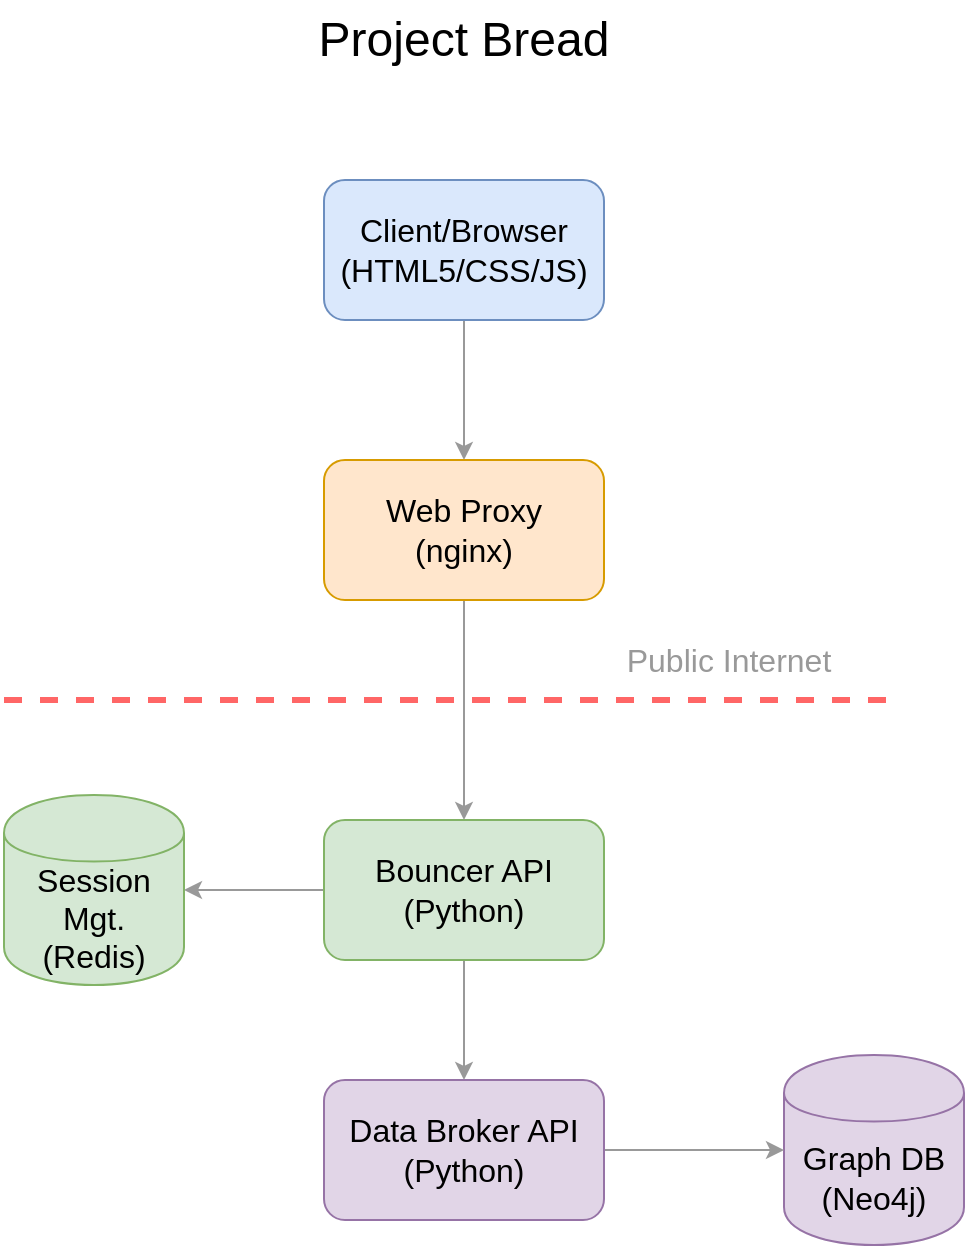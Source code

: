 <mxfile version="13.5.7" type="device" pages="2"><diagram id="SORW6te6ZijzW7Sa3rTF" name="System Architecture"><mxGraphModel dx="1030" dy="798" grid="1" gridSize="10" guides="1" tooltips="1" connect="1" arrows="1" fold="1" page="1" pageScale="1" pageWidth="1100" pageHeight="850" math="0" shadow="0"><root><mxCell id="0"/><mxCell id="1" parent="0"/><mxCell id="Gj_y_oEYTXj2OiNyQSiw-8" value="" style="edgeStyle=orthogonalEdgeStyle;rounded=0;html=1;jettySize=auto;orthogonalLoop=1;strokeColor=#999999;" parent="1" source="Gj_y_oEYTXj2OiNyQSiw-1" target="Gj_y_oEYTXj2OiNyQSiw-2" edge="1"><mxGeometry relative="1" as="geometry"/></mxCell><mxCell id="Gj_y_oEYTXj2OiNyQSiw-1" value="Client/Browser&lt;br style=&quot;font-size: 16px;&quot;&gt;(HTML5/CSS/JS)&lt;br style=&quot;font-size: 16px;&quot;&gt;" style="rounded=1;whiteSpace=wrap;html=1;fillColor=#dae8fc;strokeColor=#6c8ebf;fontSize=16;" parent="1" vertex="1"><mxGeometry x="420" y="140" width="140" height="70" as="geometry"/></mxCell><mxCell id="Gj_y_oEYTXj2OiNyQSiw-7" value="" style="edgeStyle=orthogonalEdgeStyle;rounded=0;html=1;jettySize=auto;orthogonalLoop=1;strokeColor=#999999;" parent="1" source="Gj_y_oEYTXj2OiNyQSiw-2" target="Gj_y_oEYTXj2OiNyQSiw-3" edge="1"><mxGeometry relative="1" as="geometry"/></mxCell><mxCell id="Gj_y_oEYTXj2OiNyQSiw-2" value="Web Proxy&lt;br style=&quot;font-size: 16px;&quot;&gt;(nginx)&lt;br style=&quot;font-size: 16px;&quot;&gt;" style="rounded=1;whiteSpace=wrap;html=1;fillColor=#ffe6cc;strokeColor=#d79b00;fontSize=16;" parent="1" vertex="1"><mxGeometry x="420" y="280" width="140" height="70" as="geometry"/></mxCell><mxCell id="MSVeFtLDLFTKkZUg_-Br-6" value="" style="edgeStyle=orthogonalEdgeStyle;rounded=0;orthogonalLoop=1;jettySize=auto;html=1;strokeColor=#999999;" parent="1" source="Gj_y_oEYTXj2OiNyQSiw-3" target="MSVeFtLDLFTKkZUg_-Br-4" edge="1"><mxGeometry relative="1" as="geometry"/></mxCell><mxCell id="MSVeFtLDLFTKkZUg_-Br-8" value="" style="edgeStyle=orthogonalEdgeStyle;rounded=0;orthogonalLoop=1;jettySize=auto;html=1;strokeColor=#999999;" parent="1" source="Gj_y_oEYTXj2OiNyQSiw-3" target="MSVeFtLDLFTKkZUg_-Br-7" edge="1"><mxGeometry relative="1" as="geometry"/></mxCell><mxCell id="Gj_y_oEYTXj2OiNyQSiw-3" value="Bouncer API (Python)" style="rounded=1;whiteSpace=wrap;html=1;fillColor=#d5e8d4;strokeColor=#82b366;fontSize=16;" parent="1" vertex="1"><mxGeometry x="420" y="460" width="140" height="70" as="geometry"/></mxCell><mxCell id="Gj_y_oEYTXj2OiNyQSiw-5" value="Graph DB&lt;br style=&quot;font-size: 16px;&quot;&gt;(Neo4j)&lt;br style=&quot;font-size: 16px;&quot;&gt;" style="shape=cylinder;whiteSpace=wrap;html=1;boundedLbl=1;backgroundOutline=1;fillColor=#e1d5e7;strokeColor=#9673a6;fontSize=16;" parent="1" vertex="1"><mxGeometry x="650" y="577.5" width="90" height="95" as="geometry"/></mxCell><mxCell id="Gj_y_oEYTXj2OiNyQSiw-11" value="&lt;font style=&quot;font-size: 24px&quot;&gt;Project Bread&lt;/font&gt;" style="text;html=1;strokeColor=none;fillColor=none;align=center;verticalAlign=middle;whiteSpace=wrap;rounded=0;" parent="1" vertex="1"><mxGeometry x="380" y="50" width="220" height="40" as="geometry"/></mxCell><mxCell id="MSVeFtLDLFTKkZUg_-Br-5" value="" style="edgeStyle=orthogonalEdgeStyle;rounded=0;orthogonalLoop=1;jettySize=auto;html=1;strokeColor=#999999;" parent="1" source="MSVeFtLDLFTKkZUg_-Br-4" target="Gj_y_oEYTXj2OiNyQSiw-5" edge="1"><mxGeometry relative="1" as="geometry"/></mxCell><mxCell id="MSVeFtLDLFTKkZUg_-Br-4" value="Data Broker API &lt;br style=&quot;font-size: 16px&quot;&gt;(Python)" style="rounded=1;whiteSpace=wrap;html=1;fillColor=#e1d5e7;strokeColor=#9673a6;fontSize=16;" parent="1" vertex="1"><mxGeometry x="420" y="590" width="140" height="70" as="geometry"/></mxCell><mxCell id="MSVeFtLDLFTKkZUg_-Br-7" value="Session Mgt.&lt;br style=&quot;font-size: 16px&quot;&gt;(Redis)" style="shape=cylinder;whiteSpace=wrap;html=1;boundedLbl=1;backgroundOutline=1;fillColor=#d5e8d4;strokeColor=#82b366;fontSize=16;" parent="1" vertex="1"><mxGeometry x="260" y="447.5" width="90" height="95" as="geometry"/></mxCell><mxCell id="ayYCSS_tSvqNe3JbnPqZ-1" value="" style="endArrow=none;dashed=1;html=1;strokeWidth=3;strokeColor=#FF6666;" parent="1" edge="1"><mxGeometry width="50" height="50" relative="1" as="geometry"><mxPoint x="260" y="400" as="sourcePoint"/><mxPoint x="710" y="400" as="targetPoint"/></mxGeometry></mxCell><mxCell id="L5XSBrJNtv6-PftYK56w-1" value="Public Internet" style="edgeLabel;html=1;align=center;verticalAlign=middle;resizable=0;points=[];fontSize=16;fontColor=#999999;" parent="ayYCSS_tSvqNe3JbnPqZ-1" vertex="1" connectable="0"><mxGeometry x="0.609" relative="1" as="geometry"><mxPoint y="-20" as="offset"/></mxGeometry></mxCell></root></mxGraphModel></diagram><diagram id="VmPwvzFuQgtQzt27LM9F" name="Data Model"><mxGraphModel dx="1030" dy="798" grid="1" gridSize="10" guides="1" tooltips="1" connect="1" arrows="1" fold="1" page="1" pageScale="1" pageWidth="1100" pageHeight="850" math="0" shadow="0"><root><mxCell id="AB_4N526wy73Pyvmcmg3-0"/><mxCell id="AB_4N526wy73Pyvmcmg3-1" parent="AB_4N526wy73Pyvmcmg3-0"/><mxCell id="D2cp0WGvQJrEFMtuuf-g-0" value="User" style="ellipse;whiteSpace=wrap;html=1;aspect=fixed;fontSize=16;fontColor=#333333;strokeWidth=6;strokeColor=#FF6666;fillColor=#E6E6E6;" parent="AB_4N526wy73Pyvmcmg3-1" vertex="1"><mxGeometry x="605" y="440" width="100" height="100" as="geometry"/></mxCell><mxCell id="D2cp0WGvQJrEFMtuuf-g-1" value="Project" style="ellipse;whiteSpace=wrap;html=1;aspect=fixed;fontSize=16;fillColor=#fff2cc;strokeColor=#d6b656;" parent="AB_4N526wy73Pyvmcmg3-1" vertex="1"><mxGeometry x="375" y="340" width="100" height="100" as="geometry"/></mxCell><mxCell id="D2cp0WGvQJrEFMtuuf-g-2" value="Contributor" style="ellipse;whiteSpace=wrap;html=1;aspect=fixed;fontSize=16;fillColor=#e1d5e7;strokeColor=#9673a6;" parent="AB_4N526wy73Pyvmcmg3-1" vertex="1"><mxGeometry x="775" y="240" width="100" height="100" as="geometry"/></mxCell><mxCell id="D2cp0WGvQJrEFMtuuf-g-3" value="" style="endArrow=classic;html=1;fontSize=16;exitX=0.01;exitY=0.32;exitDx=0;exitDy=0;exitPerimeter=0;strokeColor=#999999;" parent="AB_4N526wy73Pyvmcmg3-1" source="D2cp0WGvQJrEFMtuuf-g-0" target="D2cp0WGvQJrEFMtuuf-g-1" edge="1"><mxGeometry width="50" height="50" relative="1" as="geometry"><mxPoint x="635" y="570" as="sourcePoint"/><mxPoint x="685" y="520" as="targetPoint"/></mxGeometry></mxCell><mxCell id="D2cp0WGvQJrEFMtuuf-g-4" value="MANAGE" style="edgeLabel;html=1;align=center;verticalAlign=middle;resizable=0;points=[];fontSize=12;fontColor=#999999;" parent="D2cp0WGvQJrEFMtuuf-g-3" vertex="1" connectable="0"><mxGeometry x="0.221" y="1" relative="1" as="geometry"><mxPoint x="22.3" y="4.64" as="offset"/></mxGeometry></mxCell><mxCell id="D2cp0WGvQJrEFMtuuf-g-5" value="" style="endArrow=classic;html=1;fontSize=16;entryX=0.33;entryY=0.96;entryDx=0;entryDy=0;exitX=1;exitY=0;exitDx=0;exitDy=0;horizontal=1;entryPerimeter=0;strokeColor=#999999;" parent="AB_4N526wy73Pyvmcmg3-1" source="D2cp0WGvQJrEFMtuuf-g-0" target="D2cp0WGvQJrEFMtuuf-g-2" edge="1"><mxGeometry width="50" height="50" relative="1" as="geometry"><mxPoint x="635" y="570" as="sourcePoint"/><mxPoint x="685" y="520" as="targetPoint"/></mxGeometry></mxCell><mxCell id="D2cp0WGvQJrEFMtuuf-g-6" value="IS_CONTRIBUTOR" style="edgeLabel;html=1;align=center;verticalAlign=middle;resizable=0;points=[];fontSize=12;fontColor=#999999;" parent="D2cp0WGvQJrEFMtuuf-g-5" vertex="1" connectable="0"><mxGeometry x="-0.155" y="1" relative="1" as="geometry"><mxPoint x="13.36" y="-13.52" as="offset"/></mxGeometry></mxCell><mxCell id="D2cp0WGvQJrEFMtuuf-g-7" value="" style="endArrow=classic;html=1;fontSize=14;strokeColor=#999999;" parent="AB_4N526wy73Pyvmcmg3-1" source="D2cp0WGvQJrEFMtuuf-g-1" target="D2cp0WGvQJrEFMtuuf-g-2" edge="1"><mxGeometry width="50" height="50" relative="1" as="geometry"><mxPoint x="635" y="570" as="sourcePoint"/><mxPoint x="685" y="520" as="targetPoint"/></mxGeometry></mxCell><mxCell id="D2cp0WGvQJrEFMtuuf-g-8" value="NEED_CONTRIBUTOR" style="edgeLabel;html=1;align=center;verticalAlign=middle;resizable=0;points=[];fontSize=12;fontColor=#999999;" parent="D2cp0WGvQJrEFMtuuf-g-7" vertex="1" connectable="0"><mxGeometry x="-0.096" y="3" relative="1" as="geometry"><mxPoint x="60.42" y="-10.82" as="offset"/></mxGeometry></mxCell><mxCell id="D2cp0WGvQJrEFMtuuf-g-9" value="&lt;ul&gt;&lt;li&gt;&lt;span&gt;&lt;i&gt;uuid&lt;/i&gt;&lt;/span&gt;&lt;/li&gt;&lt;li&gt;&lt;span&gt;username&lt;/span&gt;&lt;br&gt;&lt;/li&gt;&lt;li&gt;&lt;span&gt;&lt;i&gt;passwd&lt;/i&gt;&lt;/span&gt;&lt;/li&gt;&lt;li&gt;&lt;i&gt;f_name&lt;/i&gt;&lt;/li&gt;&lt;li&gt;&lt;i&gt;l_name&lt;/i&gt;&lt;/li&gt;&lt;li&gt;&lt;i&gt;status&lt;/i&gt; (&quot;A&quot; [active], &quot;S&quot; [suspended], &quot;I&quot; [inactive])&lt;/li&gt;&lt;li&gt;&lt;i&gt;email&lt;/i&gt;&lt;/li&gt;&lt;li&gt;description&lt;/li&gt;&lt;li&gt;&lt;i&gt;dob&lt;/i&gt;&lt;/li&gt;&lt;li&gt;last_logged_in_ts&lt;/li&gt;&lt;li&gt;member_since_ts&lt;/li&gt;&lt;/ul&gt;" style="text;strokeColor=none;fillColor=none;html=1;whiteSpace=wrap;verticalAlign=middle;overflow=hidden;fontSize=14;fontColor=#999999;" parent="AB_4N526wy73Pyvmcmg3-1" vertex="1"><mxGeometry x="575" y="540" width="175" height="240" as="geometry"/></mxCell><mxCell id="D2cp0WGvQJrEFMtuuf-g-10" value="&lt;ul&gt;&lt;li&gt;&lt;span&gt;&lt;i&gt;uuid&lt;/i&gt;&lt;/span&gt;&lt;/li&gt;&lt;li&gt;&lt;i&gt;display_name&lt;/i&gt;&lt;/li&gt;&lt;li&gt;&lt;i&gt;status (&lt;/i&gt;&quot;A&quot; [active], &quot;S&quot; [suspended], &quot;R&quot; [recruiting], &quot;C&quot; [complete], &quot;I&quot; [in progress])&lt;/li&gt;&lt;li&gt;is_flagged&lt;/li&gt;&lt;li&gt;flagged_reason&lt;/li&gt;&lt;li&gt;&lt;span&gt;&lt;i&gt;description&lt;/i&gt;&lt;/span&gt;&lt;br&gt;&lt;/li&gt;&lt;li&gt;&lt;span&gt;created_ts&lt;/span&gt;&lt;br&gt;&lt;/li&gt;&lt;li&gt;deadline_ts&lt;/li&gt;&lt;/ul&gt;" style="text;strokeColor=none;fillColor=none;html=1;whiteSpace=wrap;verticalAlign=middle;overflow=hidden;fontSize=14;fontColor=#999999;" parent="AB_4N526wy73Pyvmcmg3-1" vertex="1"><mxGeometry x="140" y="303.44" width="230" height="206.56" as="geometry"/></mxCell><mxCell id="D2cp0WGvQJrEFMtuuf-g-11" value="&lt;ul&gt;&lt;li&gt;&lt;span&gt;&lt;i&gt;uuid&lt;/i&gt;&lt;/span&gt;&lt;/li&gt;&lt;li&gt;&lt;i&gt;display_name&lt;/i&gt;&lt;/li&gt;&lt;li&gt;&lt;i&gt;status&lt;/i&gt; (&quot;A&quot; [active], &quot;I&quot; [inactive], &quot;F&quot; [filled])&lt;/li&gt;&lt;li&gt;&lt;i&gt;role&lt;/i&gt; (&quot;Software Engineer&quot;, etc.)&lt;/li&gt;&lt;li&gt;description&lt;/li&gt;&lt;li&gt;needed_by_ts&lt;/li&gt;&lt;/ul&gt;" style="text;strokeColor=none;fillColor=none;html=1;whiteSpace=wrap;verticalAlign=middle;overflow=hidden;fontSize=14;fontColor=#999999;" parent="AB_4N526wy73Pyvmcmg3-1" vertex="1"><mxGeometry x="865" y="210" width="205" height="160" as="geometry"/></mxCell><mxCell id="D2cp0WGvQJrEFMtuuf-g-12" value="Organization" style="ellipse;whiteSpace=wrap;html=1;aspect=fixed;fontSize=16;fillColor=#dae8fc;strokeColor=#6c8ebf;" parent="AB_4N526wy73Pyvmcmg3-1" vertex="1"><mxGeometry x="450" y="130" width="100" height="100" as="geometry"/></mxCell><mxCell id="D2cp0WGvQJrEFMtuuf-g-13" value="MEMBER_OF" style="endArrow=classic;html=1;fontSize=12;entryX=0.78;entryY=0.93;entryDx=0;entryDy=0;fontColor=#999999;strokeColor=#999999;exitX=0.3;exitY=0;exitDx=0;exitDy=0;exitPerimeter=0;entryPerimeter=0;" parent="AB_4N526wy73Pyvmcmg3-1" source="D2cp0WGvQJrEFMtuuf-g-0" target="D2cp0WGvQJrEFMtuuf-g-12" edge="1"><mxGeometry x="0.46" y="-3" width="50" height="50" relative="1" as="geometry"><mxPoint x="690" y="522" as="sourcePoint"/><mxPoint x="685" y="520" as="targetPoint"/><mxPoint x="1" as="offset"/></mxGeometry></mxCell><mxCell id="D2cp0WGvQJrEFMtuuf-g-14" value="&lt;ul&gt;&lt;li&gt;&lt;span&gt;&lt;i&gt;uuid&lt;/i&gt;&lt;/span&gt;&lt;/li&gt;&lt;li&gt;&lt;i&gt;type&lt;/i&gt; (&quot;U&quot; [university], &quot;NP&quot; [non-profit], &quot;B&quot; [business], &quot;O&quot; [organization/team])&lt;/li&gt;&lt;li&gt;&lt;i&gt;display_name&lt;/i&gt;&lt;/li&gt;&lt;li&gt;description&lt;/li&gt;&lt;/ul&gt;" style="text;strokeColor=none;fillColor=none;html=1;whiteSpace=wrap;verticalAlign=middle;overflow=hidden;fontSize=14;fontColor=#999999;" parent="AB_4N526wy73Pyvmcmg3-1" vertex="1"><mxGeometry x="530" y="115" width="220" height="130" as="geometry"/></mxCell><mxCell id="eaFMJsh7pb2iw2YPRSe8-0" value="Place" style="ellipse;whiteSpace=wrap;html=1;aspect=fixed;fontSize=16;fillColor=#d5e8d4;strokeColor=#82b366;" parent="AB_4N526wy73Pyvmcmg3-1" vertex="1"><mxGeometry x="375" y="580" width="100" height="100" as="geometry"/></mxCell><mxCell id="eaFMJsh7pb2iw2YPRSe8-1" value="RESIDE_IN" style="endArrow=classic;html=1;exitX=0.09;exitY=0.82;exitDx=0;exitDy=0;exitPerimeter=0;fontSize=12;fontColor=#999999;strokeColor=#999999;" parent="AB_4N526wy73Pyvmcmg3-1" source="D2cp0WGvQJrEFMtuuf-g-0" target="eaFMJsh7pb2iw2YPRSe8-0" edge="1"><mxGeometry x="-0.061" y="-1" width="50" height="50" relative="1" as="geometry"><mxPoint x="635" y="570" as="sourcePoint"/><mxPoint x="515" y="620" as="targetPoint"/><mxPoint as="offset"/></mxGeometry></mxCell><mxCell id="eaFMJsh7pb2iw2YPRSe8-2" value="&lt;ul&gt;&lt;li&gt;&lt;span&gt;&lt;i&gt;uuid&lt;/i&gt;&lt;/span&gt;&lt;/li&gt;&lt;li&gt;&lt;i&gt;city&lt;/i&gt;&lt;/li&gt;&lt;li&gt;province&lt;/li&gt;&lt;li&gt;zipcode&lt;/li&gt;&lt;/ul&gt;" style="text;strokeColor=none;fillColor=none;html=1;whiteSpace=wrap;verticalAlign=middle;overflow=hidden;fontSize=14;fontColor=#999999;" parent="AB_4N526wy73Pyvmcmg3-1" vertex="1"><mxGeometry x="370" y="673" width="110" height="97" as="geometry"/></mxCell><mxCell id="eaFMJsh7pb2iw2YPRSe8-8" value="&lt;ul&gt;&lt;li&gt;&lt;i&gt;role&lt;/i&gt; (&quot;OWNER&quot;, &quot;DELEGATE&quot;)&lt;/li&gt;&lt;/ul&gt;" style="text;strokeColor=none;fillColor=none;html=1;whiteSpace=wrap;verticalAlign=middle;overflow=hidden;fontSize=14;fontColor=#999999;" parent="AB_4N526wy73Pyvmcmg3-1" vertex="1"><mxGeometry x="435" y="450" width="170" height="65" as="geometry"/></mxCell><mxCell id="eaFMJsh7pb2iw2YPRSe8-12" value="Country" style="ellipse;whiteSpace=wrap;html=1;aspect=fixed;fontSize=16;fillColor=#bac8d3;strokeColor=#23445d;" parent="AB_4N526wy73Pyvmcmg3-1" vertex="1"><mxGeometry x="150" y="540" width="100" height="100" as="geometry"/></mxCell><mxCell id="eaFMJsh7pb2iw2YPRSe8-13" value="LOCATED_IN" style="endArrow=classic;html=1;exitX=0.02;exitY=0.4;exitDx=0;exitDy=0;fontSize=12;fontColor=#999999;entryX=1;entryY=0.5;entryDx=0;entryDy=0;exitPerimeter=0;strokeColor=#999999;" parent="AB_4N526wy73Pyvmcmg3-1" source="eaFMJsh7pb2iw2YPRSe8-0" target="eaFMJsh7pb2iw2YPRSe8-12" edge="1"><mxGeometry x="-0.044" y="-16" width="50" height="50" relative="1" as="geometry"><mxPoint x="624" y="532" as="sourcePoint"/><mxPoint x="478.412" y="615.193" as="targetPoint"/><mxPoint as="offset"/></mxGeometry></mxCell><mxCell id="eaFMJsh7pb2iw2YPRSe8-14" value="&lt;ul&gt;&lt;li&gt;&lt;span&gt;&lt;i&gt;uuid&lt;/i&gt;&lt;/span&gt;&lt;/li&gt;&lt;li&gt;&lt;i&gt;&lt;span&gt;display_name&lt;/span&gt;&lt;br&gt;&lt;/i&gt;&lt;/li&gt;&lt;li&gt;&lt;i&gt;code&lt;/i&gt;&lt;/li&gt;&lt;/ul&gt;" style="text;strokeColor=none;fillColor=none;html=1;whiteSpace=wrap;verticalAlign=middle;overflow=hidden;fontSize=14;fontColor=#999999;" parent="AB_4N526wy73Pyvmcmg3-1" vertex="1"><mxGeometry x="130" y="622" width="140" height="110" as="geometry"/></mxCell><mxCell id="eaFMJsh7pb2iw2YPRSe8-15" value="Category" style="ellipse;whiteSpace=wrap;html=1;aspect=fixed;fontSize=16;fillColor=#b0e3e6;strokeColor=#0e8088;" parent="AB_4N526wy73Pyvmcmg3-1" vertex="1"><mxGeometry x="200" y="153.75" width="100" height="100" as="geometry"/></mxCell><mxCell id="eaFMJsh7pb2iw2YPRSe8-16" value="" style="endArrow=classic;html=1;fontSize=14;entryX=1;entryY=1;entryDx=0;entryDy=0;exitX=0;exitY=0;exitDx=0;exitDy=0;strokeColor=#999999;" parent="AB_4N526wy73Pyvmcmg3-1" source="D2cp0WGvQJrEFMtuuf-g-1" target="eaFMJsh7pb2iw2YPRSe8-15" edge="1"><mxGeometry width="50" height="50" relative="1" as="geometry"><mxPoint x="456" y="356" as="sourcePoint"/><mxPoint x="511" y="243" as="targetPoint"/></mxGeometry></mxCell><mxCell id="eaFMJsh7pb2iw2YPRSe8-17" value="IS_CAT" style="edgeLabel;html=1;align=center;verticalAlign=middle;resizable=0;points=[];fontSize=12;fontColor=#999999;" parent="eaFMJsh7pb2iw2YPRSe8-16" vertex="1" connectable="0"><mxGeometry x="-0.096" y="3" relative="1" as="geometry"><mxPoint x="-0.51" y="-2.82" as="offset"/></mxGeometry></mxCell><mxCell id="eaFMJsh7pb2iw2YPRSe8-18" value="&lt;ul&gt;&lt;li&gt;&lt;span&gt;&lt;i&gt;uuid&lt;/i&gt;&lt;/span&gt;&lt;/li&gt;&lt;li&gt;&lt;i&gt;display_name&lt;/i&gt;&lt;/li&gt;&lt;li&gt;description&lt;/li&gt;&lt;/ul&gt;" style="text;strokeColor=none;fillColor=none;html=1;whiteSpace=wrap;verticalAlign=middle;overflow=hidden;fontSize=14;fontColor=#999999;" parent="AB_4N526wy73Pyvmcmg3-1" vertex="1"><mxGeometry x="60" y="158.75" width="145" height="90" as="geometry"/></mxCell><mxCell id="S4RONqyKLsAr8UzH4mLS-0" value="&lt;font style=&quot;font-size: 24px&quot;&gt;Project Bread&lt;/font&gt;" style="text;html=1;strokeColor=none;fillColor=none;align=center;verticalAlign=middle;whiteSpace=wrap;rounded=0;" parent="AB_4N526wy73Pyvmcmg3-1" vertex="1"><mxGeometry x="440" y="40" width="220" height="40" as="geometry"/></mxCell><mxCell id="DlbFiESLhOfYkXlG0sHE-0" value="Avatar" style="ellipse;whiteSpace=wrap;html=1;aspect=fixed;fontSize=16;fillColor=#fad7ac;strokeColor=#b46504;" parent="AB_4N526wy73Pyvmcmg3-1" vertex="1"><mxGeometry x="800" y="540" width="100" height="100" as="geometry"/></mxCell><mxCell id="DlbFiESLhOfYkXlG0sHE-1" value="HAS_AVATAR" style="endArrow=classic;html=1;fontSize=12;fontColor=#999999;strokeColor=#999999;exitX=0.96;exitY=0.7;exitDx=0;exitDy=0;exitPerimeter=0;entryX=0.07;entryY=0.25;entryDx=0;entryDy=0;entryPerimeter=0;" parent="AB_4N526wy73Pyvmcmg3-1" source="D2cp0WGvQJrEFMtuuf-g-0" target="DlbFiESLhOfYkXlG0sHE-0" edge="1"><mxGeometry x="-0.003" y="28" width="50" height="50" relative="1" as="geometry"><mxPoint x="707" y="526" as="sourcePoint"/><mxPoint x="810" y="568" as="targetPoint"/><mxPoint as="offset"/></mxGeometry></mxCell><mxCell id="DlbFiESLhOfYkXlG0sHE-2" value="&lt;ul&gt;&lt;li&gt;&lt;span&gt;&lt;i&gt;uuid&lt;/i&gt;&lt;/span&gt;&lt;/li&gt;&lt;li&gt;&lt;i&gt;url&lt;/i&gt;&lt;/li&gt;&lt;li&gt;display_name&lt;/li&gt;&lt;/ul&gt;" style="text;strokeColor=none;fillColor=none;html=1;whiteSpace=wrap;verticalAlign=middle;overflow=hidden;fontSize=14;fontColor=#999999;" parent="AB_4N526wy73Pyvmcmg3-1" vertex="1"><mxGeometry x="890" y="550" width="167.5" height="80" as="geometry"/></mxCell><mxCell id="gF8llstDSHE8kAhdpbhg-0" value="PART_OF" style="endArrow=classic;html=1;fontSize=12;fontColor=#999999;strokeColor=#999999;" parent="AB_4N526wy73Pyvmcmg3-1" source="D2cp0WGvQJrEFMtuuf-g-1" target="D2cp0WGvQJrEFMtuuf-g-12" edge="1"><mxGeometry x="-0.035" y="4" width="50" height="50" relative="1" as="geometry"><mxPoint x="645" y="450" as="sourcePoint"/><mxPoint x="538" y="233" as="targetPoint"/><mxPoint as="offset"/></mxGeometry></mxCell></root></mxGraphModel></diagram></mxfile>